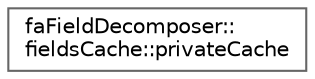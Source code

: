digraph "Graphical Class Hierarchy"
{
 // LATEX_PDF_SIZE
  bgcolor="transparent";
  edge [fontname=Helvetica,fontsize=10,labelfontname=Helvetica,labelfontsize=10];
  node [fontname=Helvetica,fontsize=10,shape=box,height=0.2,width=0.4];
  rankdir="LR";
  Node0 [id="Node000000",label="faFieldDecomposer::\lfieldsCache::privateCache",height=0.2,width=0.4,color="grey40", fillcolor="white", style="filled",URL="$classFoam_1_1faFieldDecomposer_1_1fieldsCache_1_1privateCache.html",tooltip=" "];
}
